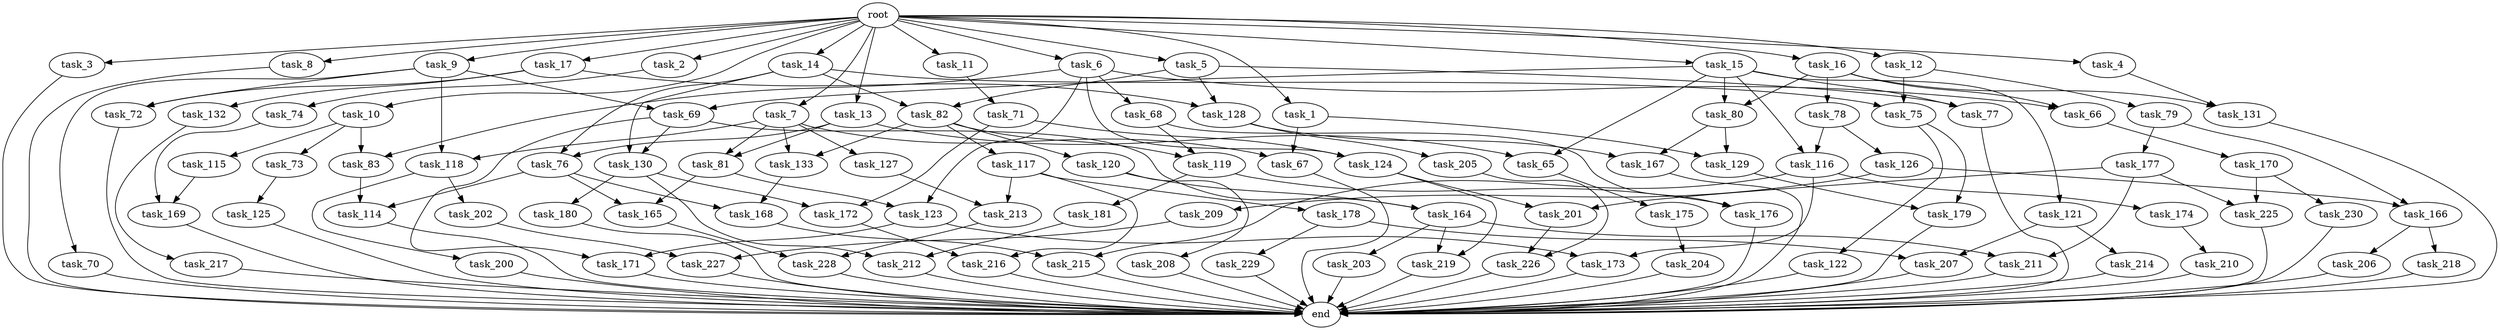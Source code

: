 digraph G {
  root [size="0.000000"];
  task_1 [size="10.240000"];
  task_2 [size="10.240000"];
  task_3 [size="10.240000"];
  task_4 [size="10.240000"];
  task_5 [size="10.240000"];
  task_6 [size="10.240000"];
  task_7 [size="10.240000"];
  task_8 [size="10.240000"];
  task_9 [size="10.240000"];
  task_10 [size="10.240000"];
  task_11 [size="10.240000"];
  task_12 [size="10.240000"];
  task_13 [size="10.240000"];
  task_14 [size="10.240000"];
  task_15 [size="10.240000"];
  task_16 [size="10.240000"];
  task_17 [size="10.240000"];
  task_65 [size="11682311045.120001"];
  task_66 [size="3865470566.400000"];
  task_67 [size="17179869184.000000"];
  task_68 [size="773094113.280000"];
  task_69 [size="8589934592.000000"];
  task_70 [size="5497558138.880000"];
  task_71 [size="1374389534.720000"];
  task_72 [size="9706626088.960001"];
  task_73 [size="4209067950.080000"];
  task_74 [size="4209067950.080000"];
  task_75 [size="11166914969.600000"];
  task_76 [size="15547781611.520000"];
  task_77 [size="8589934592.000000"];
  task_78 [size="3092376453.120000"];
  task_79 [size="4209067950.080000"];
  task_80 [size="6184752906.240000"];
  task_81 [size="17179869184.000000"];
  task_82 [size="12455405158.400000"];
  task_83 [size="4982162063.360000"];
  task_114 [size="4982162063.360000"];
  task_115 [size="4209067950.080000"];
  task_116 [size="10050223472.639999"];
  task_117 [size="343597383.680000"];
  task_118 [size="14087492730.880001"];
  task_119 [size="8933531975.680000"];
  task_120 [size="343597383.680000"];
  task_121 [size="3092376453.120000"];
  task_122 [size="5497558138.880000"];
  task_123 [size="1116691496.960000"];
  task_124 [size="3865470566.400000"];
  task_125 [size="6957847019.520000"];
  task_126 [size="6957847019.520000"];
  task_127 [size="8589934592.000000"];
  task_128 [size="9706626088.960001"];
  task_129 [size="14087492730.880001"];
  task_130 [size="13915694039.040001"];
  task_131 [size="7301444403.200000"];
  task_132 [size="4209067950.080000"];
  task_133 [size="8933531975.680000"];
  task_164 [size="10050223472.639999"];
  task_165 [size="4552665333.760000"];
  task_166 [size="7645041786.880000"];
  task_167 [size="8589934592.000000"];
  task_168 [size="9706626088.960001"];
  task_169 [size="5841155522.560000"];
  task_170 [size="8589934592.000000"];
  task_171 [size="12455405158.400000"];
  task_172 [size="5239860101.120000"];
  task_173 [size="14087492730.880001"];
  task_174 [size="8589934592.000000"];
  task_175 [size="4209067950.080000"];
  task_176 [size="8933531975.680000"];
  task_177 [size="2147483648.000000"];
  task_178 [size="343597383.680000"];
  task_179 [size="9706626088.960001"];
  task_180 [size="2147483648.000000"];
  task_181 [size="343597383.680000"];
  task_200 [size="3092376453.120000"];
  task_201 [size="15547781611.520000"];
  task_202 [size="3092376453.120000"];
  task_203 [size="4209067950.080000"];
  task_204 [size="4209067950.080000"];
  task_205 [size="3092376453.120000"];
  task_206 [size="1374389534.720000"];
  task_207 [size="6270652252.160000"];
  task_208 [size="3092376453.120000"];
  task_209 [size="5497558138.880000"];
  task_210 [size="4209067950.080000"];
  task_211 [size="11166914969.600000"];
  task_212 [size="9105330667.520000"];
  task_213 [size="7301444403.200000"];
  task_214 [size="773094113.280000"];
  task_215 [size="11682311045.120001"];
  task_216 [size="687194767.360000"];
  task_217 [size="8589934592.000000"];
  task_218 [size="1374389534.720000"];
  task_219 [size="12799002542.080000"];
  task_225 [size="12455405158.400000"];
  task_226 [size="12455405158.400000"];
  task_227 [size="4294967296.000000"];
  task_228 [size="5841155522.560000"];
  task_229 [size="5497558138.880000"];
  task_230 [size="5497558138.880000"];
  end [size="0.000000"];

  root -> task_1 [size="1.000000"];
  root -> task_2 [size="1.000000"];
  root -> task_3 [size="1.000000"];
  root -> task_4 [size="1.000000"];
  root -> task_5 [size="1.000000"];
  root -> task_6 [size="1.000000"];
  root -> task_7 [size="1.000000"];
  root -> task_8 [size="1.000000"];
  root -> task_9 [size="1.000000"];
  root -> task_10 [size="1.000000"];
  root -> task_11 [size="1.000000"];
  root -> task_12 [size="1.000000"];
  root -> task_13 [size="1.000000"];
  root -> task_14 [size="1.000000"];
  root -> task_15 [size="1.000000"];
  root -> task_16 [size="1.000000"];
  root -> task_17 [size="1.000000"];
  task_1 -> task_67 [size="838860800.000000"];
  task_1 -> task_129 [size="838860800.000000"];
  task_2 -> task_74 [size="411041792.000000"];
  task_3 -> end [size="1.000000"];
  task_4 -> task_131 [size="411041792.000000"];
  task_5 -> task_77 [size="536870912.000000"];
  task_5 -> task_82 [size="536870912.000000"];
  task_5 -> task_128 [size="536870912.000000"];
  task_6 -> task_66 [size="75497472.000000"];
  task_6 -> task_68 [size="75497472.000000"];
  task_6 -> task_83 [size="75497472.000000"];
  task_6 -> task_123 [size="75497472.000000"];
  task_6 -> task_124 [size="75497472.000000"];
  task_7 -> task_67 [size="838860800.000000"];
  task_7 -> task_81 [size="838860800.000000"];
  task_7 -> task_118 [size="838860800.000000"];
  task_7 -> task_127 [size="838860800.000000"];
  task_7 -> task_133 [size="838860800.000000"];
  task_8 -> end [size="1.000000"];
  task_9 -> task_69 [size="536870912.000000"];
  task_9 -> task_70 [size="536870912.000000"];
  task_9 -> task_72 [size="536870912.000000"];
  task_9 -> task_118 [size="536870912.000000"];
  task_10 -> task_73 [size="411041792.000000"];
  task_10 -> task_83 [size="411041792.000000"];
  task_10 -> task_115 [size="411041792.000000"];
  task_11 -> task_71 [size="134217728.000000"];
  task_12 -> task_75 [size="411041792.000000"];
  task_12 -> task_79 [size="411041792.000000"];
  task_13 -> task_65 [size="838860800.000000"];
  task_13 -> task_76 [size="838860800.000000"];
  task_13 -> task_81 [size="838860800.000000"];
  task_14 -> task_75 [size="679477248.000000"];
  task_14 -> task_76 [size="679477248.000000"];
  task_14 -> task_82 [size="679477248.000000"];
  task_14 -> task_130 [size="679477248.000000"];
  task_15 -> task_65 [size="301989888.000000"];
  task_15 -> task_69 [size="301989888.000000"];
  task_15 -> task_77 [size="301989888.000000"];
  task_15 -> task_80 [size="301989888.000000"];
  task_15 -> task_116 [size="301989888.000000"];
  task_15 -> task_121 [size="301989888.000000"];
  task_16 -> task_66 [size="301989888.000000"];
  task_16 -> task_78 [size="301989888.000000"];
  task_16 -> task_80 [size="301989888.000000"];
  task_16 -> task_131 [size="301989888.000000"];
  task_17 -> task_72 [size="411041792.000000"];
  task_17 -> task_128 [size="411041792.000000"];
  task_17 -> task_132 [size="411041792.000000"];
  task_65 -> task_175 [size="411041792.000000"];
  task_66 -> task_170 [size="838860800.000000"];
  task_67 -> end [size="1.000000"];
  task_68 -> task_119 [size="838860800.000000"];
  task_68 -> task_176 [size="838860800.000000"];
  task_69 -> task_130 [size="679477248.000000"];
  task_69 -> task_164 [size="679477248.000000"];
  task_69 -> task_171 [size="679477248.000000"];
  task_70 -> end [size="1.000000"];
  task_71 -> task_124 [size="301989888.000000"];
  task_71 -> task_172 [size="301989888.000000"];
  task_72 -> end [size="1.000000"];
  task_73 -> task_125 [size="679477248.000000"];
  task_74 -> task_169 [size="33554432.000000"];
  task_75 -> task_122 [size="536870912.000000"];
  task_75 -> task_179 [size="536870912.000000"];
  task_76 -> task_114 [size="411041792.000000"];
  task_76 -> task_165 [size="411041792.000000"];
  task_76 -> task_168 [size="411041792.000000"];
  task_77 -> end [size="1.000000"];
  task_78 -> task_116 [size="679477248.000000"];
  task_78 -> task_126 [size="679477248.000000"];
  task_79 -> task_166 [size="209715200.000000"];
  task_79 -> task_177 [size="209715200.000000"];
  task_80 -> task_129 [size="536870912.000000"];
  task_80 -> task_167 [size="536870912.000000"];
  task_81 -> task_123 [size="33554432.000000"];
  task_81 -> task_165 [size="33554432.000000"];
  task_82 -> task_117 [size="33554432.000000"];
  task_82 -> task_119 [size="33554432.000000"];
  task_82 -> task_120 [size="33554432.000000"];
  task_82 -> task_133 [size="33554432.000000"];
  task_83 -> task_114 [size="75497472.000000"];
  task_114 -> end [size="1.000000"];
  task_115 -> task_169 [size="536870912.000000"];
  task_116 -> task_173 [size="838860800.000000"];
  task_116 -> task_174 [size="838860800.000000"];
  task_116 -> task_215 [size="838860800.000000"];
  task_117 -> task_178 [size="33554432.000000"];
  task_117 -> task_213 [size="33554432.000000"];
  task_117 -> task_216 [size="33554432.000000"];
  task_118 -> task_200 [size="301989888.000000"];
  task_118 -> task_202 [size="301989888.000000"];
  task_119 -> task_176 [size="33554432.000000"];
  task_119 -> task_181 [size="33554432.000000"];
  task_120 -> task_164 [size="301989888.000000"];
  task_120 -> task_208 [size="301989888.000000"];
  task_121 -> task_207 [size="75497472.000000"];
  task_121 -> task_214 [size="75497472.000000"];
  task_122 -> end [size="1.000000"];
  task_123 -> task_171 [size="536870912.000000"];
  task_123 -> task_173 [size="536870912.000000"];
  task_124 -> task_201 [size="838860800.000000"];
  task_124 -> task_219 [size="838860800.000000"];
  task_125 -> end [size="1.000000"];
  task_126 -> task_166 [size="536870912.000000"];
  task_126 -> task_209 [size="536870912.000000"];
  task_127 -> task_213 [size="679477248.000000"];
  task_128 -> task_167 [size="301989888.000000"];
  task_128 -> task_205 [size="301989888.000000"];
  task_129 -> task_179 [size="411041792.000000"];
  task_130 -> task_172 [size="209715200.000000"];
  task_130 -> task_180 [size="209715200.000000"];
  task_130 -> task_212 [size="209715200.000000"];
  task_131 -> end [size="1.000000"];
  task_132 -> task_217 [size="838860800.000000"];
  task_133 -> task_168 [size="536870912.000000"];
  task_164 -> task_203 [size="411041792.000000"];
  task_164 -> task_211 [size="411041792.000000"];
  task_164 -> task_219 [size="411041792.000000"];
  task_165 -> task_228 [size="536870912.000000"];
  task_166 -> task_206 [size="134217728.000000"];
  task_166 -> task_218 [size="134217728.000000"];
  task_167 -> end [size="1.000000"];
  task_168 -> task_215 [size="301989888.000000"];
  task_169 -> end [size="1.000000"];
  task_170 -> task_225 [size="536870912.000000"];
  task_170 -> task_230 [size="536870912.000000"];
  task_171 -> end [size="1.000000"];
  task_172 -> task_216 [size="33554432.000000"];
  task_173 -> end [size="1.000000"];
  task_174 -> task_210 [size="411041792.000000"];
  task_175 -> task_204 [size="411041792.000000"];
  task_176 -> end [size="1.000000"];
  task_177 -> task_201 [size="679477248.000000"];
  task_177 -> task_211 [size="679477248.000000"];
  task_177 -> task_225 [size="679477248.000000"];
  task_178 -> task_207 [size="536870912.000000"];
  task_178 -> task_229 [size="536870912.000000"];
  task_179 -> end [size="1.000000"];
  task_180 -> end [size="1.000000"];
  task_181 -> task_212 [size="679477248.000000"];
  task_200 -> end [size="1.000000"];
  task_201 -> task_226 [size="536870912.000000"];
  task_202 -> task_227 [size="209715200.000000"];
  task_203 -> end [size="1.000000"];
  task_204 -> end [size="1.000000"];
  task_205 -> task_226 [size="679477248.000000"];
  task_206 -> end [size="1.000000"];
  task_207 -> end [size="1.000000"];
  task_208 -> end [size="1.000000"];
  task_209 -> task_227 [size="209715200.000000"];
  task_210 -> end [size="1.000000"];
  task_211 -> end [size="1.000000"];
  task_212 -> end [size="1.000000"];
  task_213 -> task_228 [size="33554432.000000"];
  task_214 -> end [size="1.000000"];
  task_215 -> end [size="1.000000"];
  task_216 -> end [size="1.000000"];
  task_217 -> end [size="1.000000"];
  task_218 -> end [size="1.000000"];
  task_219 -> end [size="1.000000"];
  task_225 -> end [size="1.000000"];
  task_226 -> end [size="1.000000"];
  task_227 -> end [size="1.000000"];
  task_228 -> end [size="1.000000"];
  task_229 -> end [size="1.000000"];
  task_230 -> end [size="1.000000"];
}
